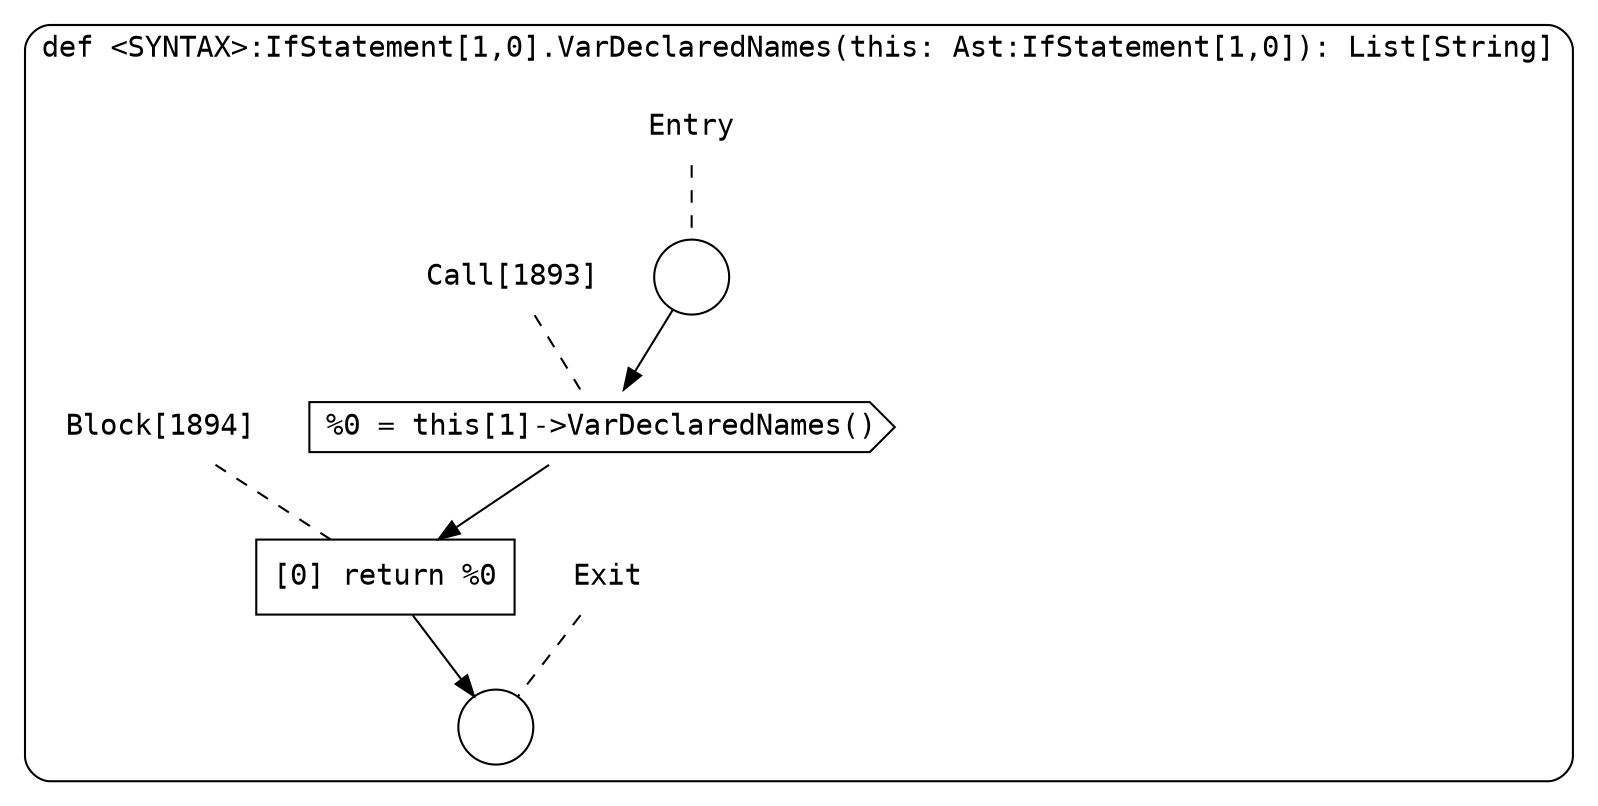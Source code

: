 digraph {
  graph [fontname = "Consolas"]
  node [fontname = "Consolas"]
  edge [fontname = "Consolas"]
  subgraph cluster331 {
    label = "def <SYNTAX>:IfStatement[1,0].VarDeclaredNames(this: Ast:IfStatement[1,0]): List[String]"
    style = rounded
    cluster331_entry_name [shape=none, label=<<font color="black">Entry</font>>]
    cluster331_entry_name -> cluster331_entry [arrowhead=none, color="black", style=dashed]
    cluster331_entry [shape=circle label=" " color="black" fillcolor="white" style=filled]
    cluster331_entry -> node1893 [color="black"]
    cluster331_exit_name [shape=none, label=<<font color="black">Exit</font>>]
    cluster331_exit_name -> cluster331_exit [arrowhead=none, color="black", style=dashed]
    cluster331_exit [shape=circle label=" " color="black" fillcolor="white" style=filled]
    node1893_name [shape=none, label=<<font color="black">Call[1893]</font>>]
    node1893_name -> node1893 [arrowhead=none, color="black", style=dashed]
    node1893 [shape=cds, label=<<font color="black">%0 = this[1]-&gt;VarDeclaredNames()</font>> color="black" fillcolor="white", style=filled]
    node1893 -> node1894 [color="black"]
    node1894_name [shape=none, label=<<font color="black">Block[1894]</font>>]
    node1894_name -> node1894 [arrowhead=none, color="black", style=dashed]
    node1894 [shape=box, label=<<font color="black">[0] return %0<BR ALIGN="LEFT"/></font>> color="black" fillcolor="white", style=filled]
    node1894 -> cluster331_exit [color="black"]
  }
}